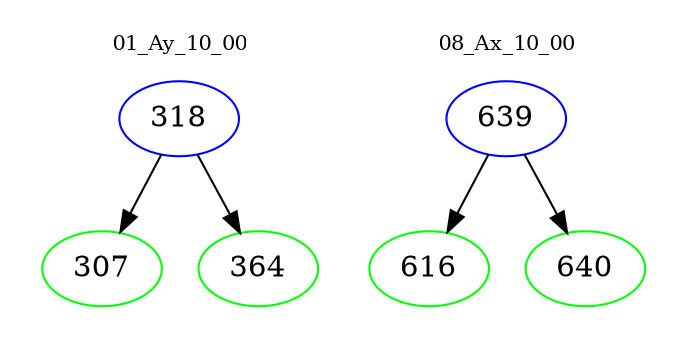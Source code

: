 digraph{
subgraph cluster_0 {
color = white
label = "01_Ay_10_00";
fontsize=10;
T0_318 [label="318", color="blue"]
T0_318 -> T0_307 [color="black"]
T0_307 [label="307", color="green"]
T0_318 -> T0_364 [color="black"]
T0_364 [label="364", color="green"]
}
subgraph cluster_1 {
color = white
label = "08_Ax_10_00";
fontsize=10;
T1_639 [label="639", color="blue"]
T1_639 -> T1_616 [color="black"]
T1_616 [label="616", color="green"]
T1_639 -> T1_640 [color="black"]
T1_640 [label="640", color="green"]
}
}
